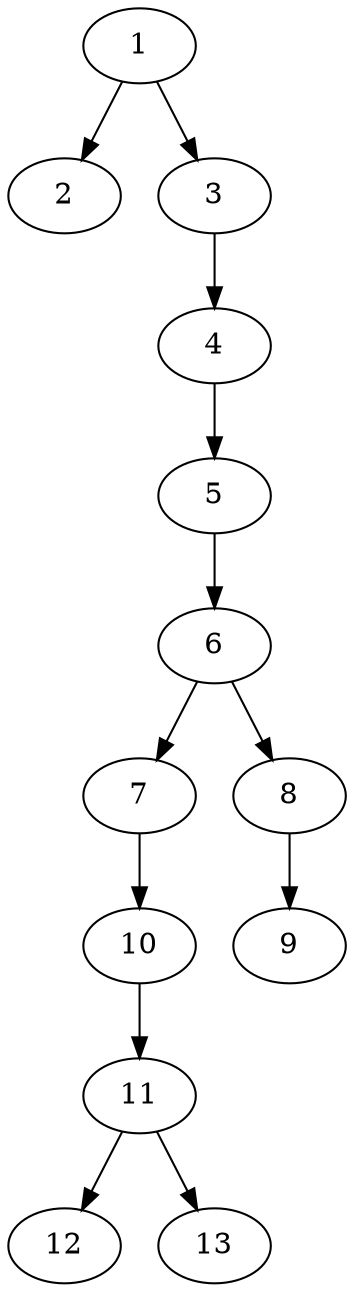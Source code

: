 // DAG (tier=1-easy, mode=data, n=13, ccr=0.347, fat=0.416, density=0.391, regular=0.636, jump=0.020, mindata=1048576, maxdata=8388608)
// DAG automatically generated by daggen at Sun Aug 24 16:33:33 2025
// /home/ermia/Project/Environments/daggen/bin/daggen --dot --ccr 0.347 --fat 0.416 --regular 0.636 --density 0.391 --jump 0.020 --mindata 1048576 --maxdata 8388608 -n 13 
digraph G {
  1 [size="27625457523676168", alpha="0.15", expect_size="13812728761838084"]
  1 -> 2 [size ="15040111443968"]
  1 -> 3 [size ="15040111443968"]
  2 [size="130231327260672000000", alpha="0.19", expect_size="65115663630336000000"]
  3 [size="23977164416120520704", alpha="0.10", expect_size="11988582208060260352"]
  3 -> 4 [size ="66520453480448"]
  4 [size="353501221379637248000", alpha="0.18", expect_size="176750610689818624000"]
  4 -> 5 [size ="399960650547200"]
  5 [size="306875954468300521472", alpha="0.03", expect_size="153437977234150260736"]
  5 -> 6 [size ="363969697021952"]
  6 [size="988441426457260160", alpha="0.08", expect_size="494220713228630080"]
  6 -> 7 [size ="369182268981248"]
  6 -> 8 [size ="369182268981248"]
  7 [size="80642008967739664", alpha="0.03", expect_size="40321004483869832"]
  7 -> 10 [size ="52680760229888"]
  8 [size="134735933688349456", alpha="0.05", expect_size="67367966844174728"]
  8 -> 9 [size ="56837927862272"]
  9 [size="110132574938762051584", alpha="0.01", expect_size="55066287469381025792"]
  10 [size="290812260308221952000", alpha="0.00", expect_size="145406130154110976000"]
  10 -> 11 [size ="351154680627200"]
  11 [size="76815109798747488", alpha="0.19", expect_size="38407554899373744"]
  11 -> 12 [size ="31897681920000"]
  11 -> 13 [size ="31897681920000"]
  12 [size="235715630791089472", alpha="0.04", expect_size="117857815395544736"]
  13 [size="945618184170796", alpha="0.17", expect_size="472809092085398"]
}